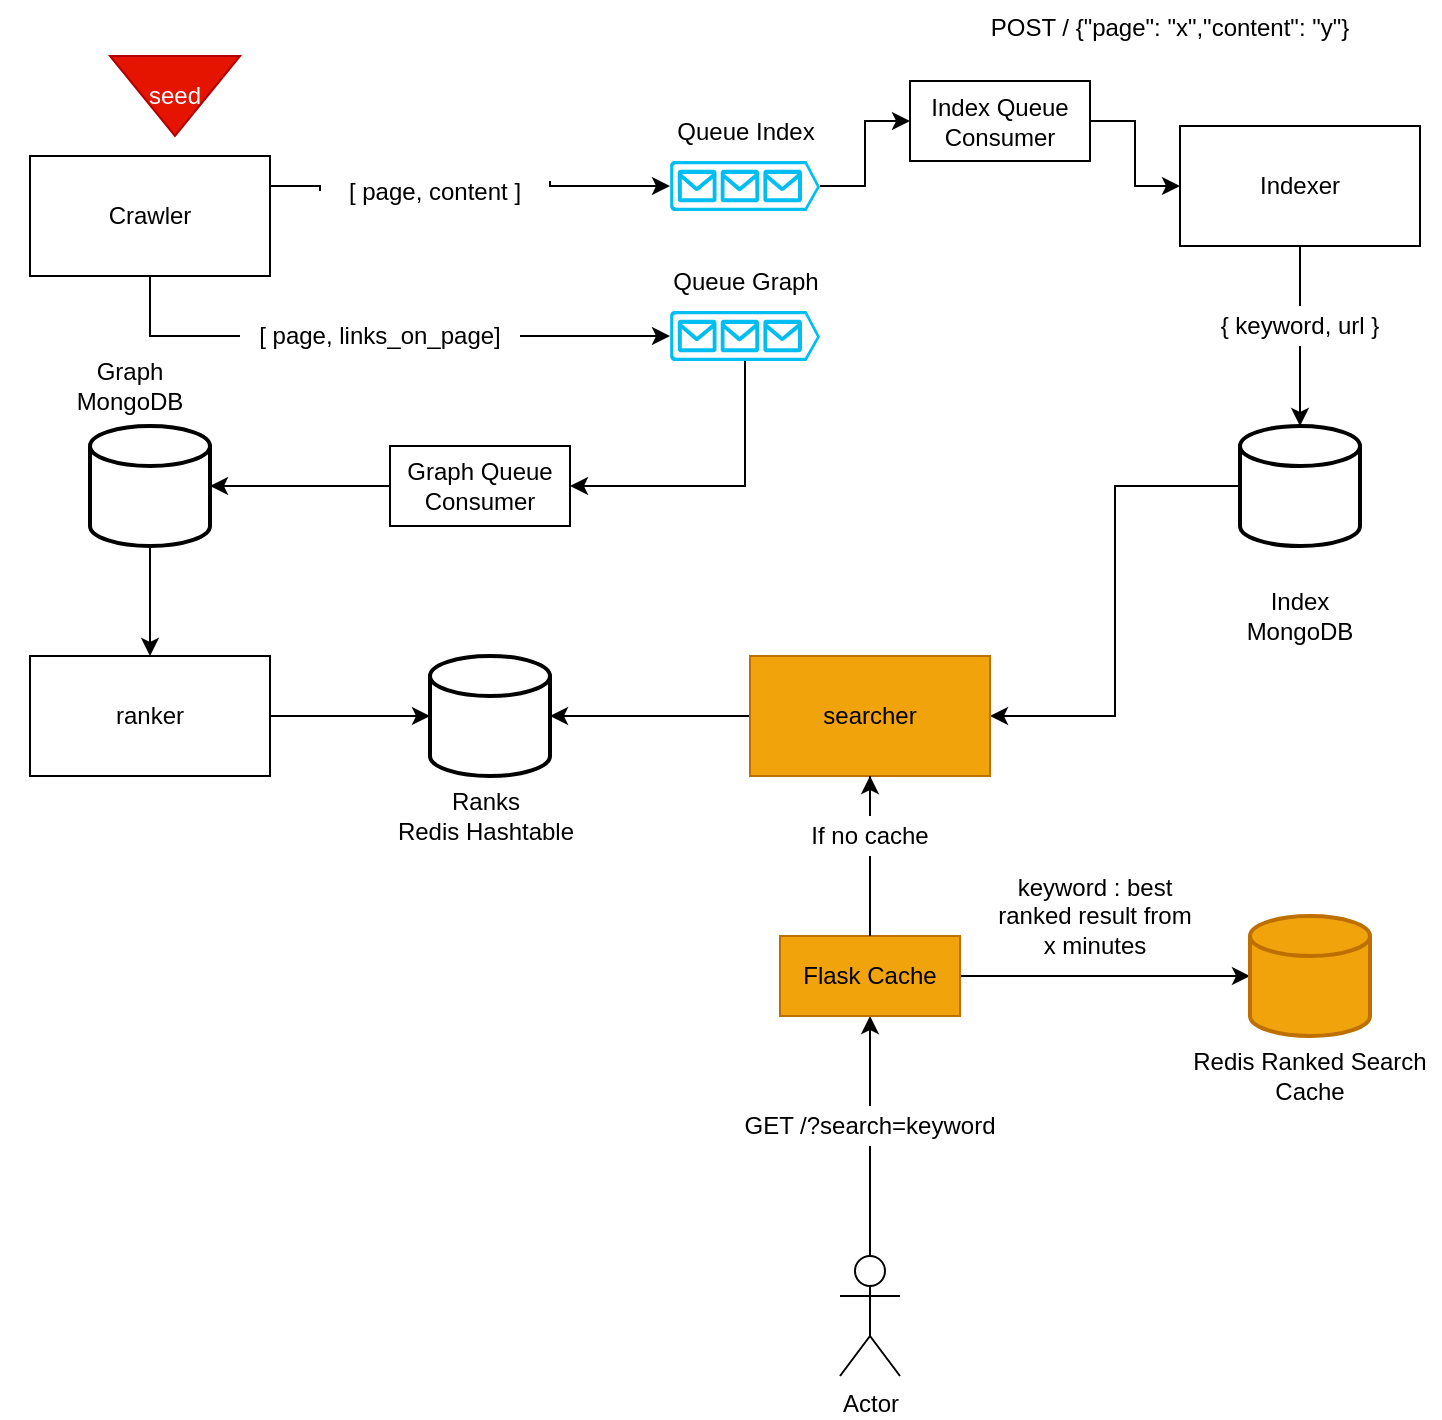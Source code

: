 <mxfile>
    <diagram id="Jl-_jQ0kGxpeFKTexMm_" name="Página-1">
        <mxGraphModel dx="690" dy="372" grid="1" gridSize="10" guides="1" tooltips="1" connect="1" arrows="1" fold="1" page="1" pageScale="1" pageWidth="827" pageHeight="1169" math="0" shadow="0">
            <root>
                <mxCell id="0"/>
                <mxCell id="1" parent="0"/>
                <mxCell id="45" style="edgeStyle=orthogonalEdgeStyle;rounded=0;orthogonalLoop=1;jettySize=auto;html=1;exitX=1;exitY=0.25;exitDx=0;exitDy=0;entryX=0;entryY=0.5;entryDx=0;entryDy=0;entryPerimeter=0;startArrow=none;" parent="1" source="8" target="3" edge="1">
                    <mxGeometry relative="1" as="geometry">
                        <Array as="points">
                            <mxPoint x="360" y="115"/>
                            <mxPoint x="420" y="115"/>
                        </Array>
                    </mxGeometry>
                </mxCell>
                <mxCell id="2" value="Crawler" style="rounded=0;whiteSpace=wrap;html=1;" parent="1" vertex="1">
                    <mxGeometry x="100" y="100" width="120" height="60" as="geometry"/>
                </mxCell>
                <mxCell id="97" style="edgeStyle=orthogonalEdgeStyle;rounded=0;orthogonalLoop=1;jettySize=auto;html=1;entryX=0;entryY=0.5;entryDx=0;entryDy=0;" parent="1" source="3" target="65" edge="1">
                    <mxGeometry relative="1" as="geometry"/>
                </mxCell>
                <mxCell id="3" value="" style="verticalLabelPosition=bottom;html=1;verticalAlign=top;align=center;strokeColor=none;fillColor=#00BEF2;shape=mxgraph.azure.queue_generic;pointerEvents=1;" parent="1" vertex="1">
                    <mxGeometry x="420" y="102.5" width="75" height="25" as="geometry"/>
                </mxCell>
                <mxCell id="63" style="edgeStyle=orthogonalEdgeStyle;rounded=0;orthogonalLoop=1;jettySize=auto;html=1;entryX=0.5;entryY=0;entryDx=0;entryDy=0;startArrow=none;startFill=0;strokeWidth=1;" parent="1" source="4" target="25" edge="1">
                    <mxGeometry relative="1" as="geometry"/>
                </mxCell>
                <mxCell id="4" value="" style="strokeWidth=2;html=1;shape=mxgraph.flowchart.database;whiteSpace=wrap;" parent="1" vertex="1">
                    <mxGeometry x="130" y="235" width="60" height="60" as="geometry"/>
                </mxCell>
                <mxCell id="7" value="Queue Index" style="text;html=1;strokeColor=none;fillColor=none;align=center;verticalAlign=middle;whiteSpace=wrap;rounded=0;" parent="1" vertex="1">
                    <mxGeometry x="392.5" y="72.5" width="130" height="30" as="geometry"/>
                </mxCell>
                <mxCell id="9" value="Graph&lt;br&gt;MongoDB" style="text;html=1;strokeColor=none;fillColor=none;align=center;verticalAlign=middle;whiteSpace=wrap;rounded=0;" parent="1" vertex="1">
                    <mxGeometry x="85" y="195" width="130" height="40" as="geometry"/>
                </mxCell>
                <mxCell id="24" style="edgeStyle=orthogonalEdgeStyle;rounded=0;orthogonalLoop=1;jettySize=auto;html=1;entryX=0.5;entryY=0;entryDx=0;entryDy=0;entryPerimeter=0;startArrow=none;" parent="1" source="23" target="21" edge="1">
                    <mxGeometry relative="1" as="geometry"/>
                </mxCell>
                <mxCell id="12" value="Indexer" style="rounded=0;whiteSpace=wrap;html=1;" parent="1" vertex="1">
                    <mxGeometry x="675" y="85" width="120" height="60" as="geometry"/>
                </mxCell>
                <mxCell id="60" style="edgeStyle=orthogonalEdgeStyle;rounded=0;orthogonalLoop=1;jettySize=auto;html=1;exitX=0;exitY=0.5;exitDx=0;exitDy=0;exitPerimeter=0;entryX=1;entryY=0.5;entryDx=0;entryDy=0;startArrow=none;startFill=0;strokeWidth=1;" parent="1" source="21" target="39" edge="1">
                    <mxGeometry relative="1" as="geometry">
                        <mxPoint x="610" y="320" as="targetPoint"/>
                    </mxGeometry>
                </mxCell>
                <mxCell id="21" value="" style="strokeWidth=2;html=1;shape=mxgraph.flowchart.database;whiteSpace=wrap;" parent="1" vertex="1">
                    <mxGeometry x="705" y="235" width="60" height="60" as="geometry"/>
                </mxCell>
                <mxCell id="22" value="Index&lt;br&gt;MongoDB" style="text;html=1;strokeColor=none;fillColor=none;align=center;verticalAlign=middle;whiteSpace=wrap;rounded=0;" parent="1" vertex="1">
                    <mxGeometry x="670" y="310" width="130" height="40" as="geometry"/>
                </mxCell>
                <mxCell id="57" style="edgeStyle=orthogonalEdgeStyle;rounded=0;orthogonalLoop=1;jettySize=auto;html=1;startArrow=none;startFill=0;strokeWidth=1;entryX=0;entryY=0.5;entryDx=0;entryDy=0;entryPerimeter=0;" parent="1" source="25" edge="1" target="55">
                    <mxGeometry relative="1" as="geometry">
                        <mxPoint x="320" y="370" as="targetPoint"/>
                    </mxGeometry>
                </mxCell>
                <mxCell id="25" value="ranker" style="rounded=0;whiteSpace=wrap;html=1;" parent="1" vertex="1">
                    <mxGeometry x="100" y="350" width="120" height="60" as="geometry"/>
                </mxCell>
                <mxCell id="53" style="edgeStyle=orthogonalEdgeStyle;rounded=0;orthogonalLoop=1;jettySize=auto;html=1;exitX=0;exitY=0.5;exitDx=0;exitDy=0;entryX=1;entryY=0.5;entryDx=0;entryDy=0;entryPerimeter=0;startArrow=none;startFill=0;strokeWidth=1;" parent="1" source="71" target="4" edge="1">
                    <mxGeometry relative="1" as="geometry">
                        <Array as="points"/>
                    </mxGeometry>
                </mxCell>
                <mxCell id="33" value="Queue Graph" style="text;html=1;strokeColor=none;fillColor=none;align=center;verticalAlign=middle;whiteSpace=wrap;rounded=0;" parent="1" vertex="1">
                    <mxGeometry x="392.5" y="145" width="130" height="35" as="geometry"/>
                </mxCell>
                <mxCell id="106" style="edgeStyle=orthogonalEdgeStyle;rounded=0;orthogonalLoop=1;jettySize=auto;html=1;entryX=1;entryY=0.5;entryDx=0;entryDy=0;entryPerimeter=0;" edge="1" parent="1" source="39" target="55">
                    <mxGeometry relative="1" as="geometry"/>
                </mxCell>
                <mxCell id="39" value="searcher" style="rounded=0;whiteSpace=wrap;html=1;fillColor=#f0a30a;strokeColor=#BD7000;fontColor=#000000;" parent="1" vertex="1">
                    <mxGeometry x="460" y="350" width="120" height="60" as="geometry"/>
                </mxCell>
                <mxCell id="43" value="seed" style="triangle;whiteSpace=wrap;html=1;direction=south;fillColor=#e51400;strokeColor=#B20000;fontColor=#ffffff;" parent="1" vertex="1">
                    <mxGeometry x="140" y="50" width="65" height="40" as="geometry"/>
                </mxCell>
                <mxCell id="87" style="edgeStyle=orthogonalEdgeStyle;rounded=0;orthogonalLoop=1;jettySize=auto;html=1;startArrow=none;" parent="1" source="98" target="73" edge="1">
                    <mxGeometry relative="1" as="geometry"/>
                </mxCell>
                <mxCell id="50" value="Actor" style="shape=umlActor;verticalLabelPosition=bottom;verticalAlign=top;html=1;outlineConnect=0;" parent="1" vertex="1">
                    <mxGeometry x="505" y="650" width="30" height="60" as="geometry"/>
                </mxCell>
                <mxCell id="55" value="" style="strokeWidth=2;html=1;shape=mxgraph.flowchart.database;whiteSpace=wrap;" parent="1" vertex="1">
                    <mxGeometry x="300" y="350" width="60" height="60" as="geometry"/>
                </mxCell>
                <mxCell id="56" value="Ranks&lt;br&gt;Redis Hashtable" style="text;html=1;strokeColor=none;fillColor=none;align=center;verticalAlign=middle;whiteSpace=wrap;rounded=0;" parent="1" vertex="1">
                    <mxGeometry x="262.5" y="410" width="130" height="40" as="geometry"/>
                </mxCell>
                <mxCell id="69" style="edgeStyle=orthogonalEdgeStyle;rounded=0;orthogonalLoop=1;jettySize=auto;html=1;entryX=0;entryY=0.5;entryDx=0;entryDy=0;" parent="1" source="65" target="12" edge="1">
                    <mxGeometry relative="1" as="geometry"/>
                </mxCell>
                <mxCell id="65" value="Index Queue Consumer" style="rounded=0;whiteSpace=wrap;html=1;" parent="1" vertex="1">
                    <mxGeometry x="540" y="62.5" width="90" height="40" as="geometry"/>
                </mxCell>
                <mxCell id="68" value="POST / {&quot;page&quot;: &quot;x&quot;,&quot;content&quot;: &quot;y&quot;}" style="text;html=1;strokeColor=none;fillColor=none;align=center;verticalAlign=middle;whiteSpace=wrap;rounded=0;" parent="1" vertex="1">
                    <mxGeometry x="570" y="22.5" width="200" height="27.5" as="geometry"/>
                </mxCell>
                <mxCell id="71" value="Graph Queue Consumer" style="rounded=0;whiteSpace=wrap;html=1;" parent="1" vertex="1">
                    <mxGeometry x="280" y="245" width="90" height="40" as="geometry"/>
                </mxCell>
                <mxCell id="76" style="edgeStyle=orthogonalEdgeStyle;rounded=0;orthogonalLoop=1;jettySize=auto;html=1;entryX=0;entryY=0.5;entryDx=0;entryDy=0;entryPerimeter=0;exitX=0.944;exitY=0.5;exitDx=0;exitDy=0;exitPerimeter=0;" parent="1" source="73" target="74" edge="1">
                    <mxGeometry relative="1" as="geometry">
                        <mxPoint x="560" y="500" as="sourcePoint"/>
                    </mxGeometry>
                </mxCell>
                <mxCell id="84" style="edgeStyle=orthogonalEdgeStyle;rounded=0;orthogonalLoop=1;jettySize=auto;html=1;entryX=0.5;entryY=1;entryDx=0;entryDy=0;startArrow=none;" parent="1" source="82" target="39" edge="1">
                    <mxGeometry relative="1" as="geometry"/>
                </mxCell>
                <mxCell id="73" value="Flask Cache" style="rounded=0;whiteSpace=wrap;html=1;fillColor=#f0a30a;strokeColor=#BD7000;fontColor=#000000;" parent="1" vertex="1">
                    <mxGeometry x="475" y="490" width="90" height="40" as="geometry"/>
                </mxCell>
                <mxCell id="74" value="" style="strokeWidth=2;html=1;shape=mxgraph.flowchart.database;whiteSpace=wrap;fillColor=#f0a30a;strokeColor=#BD7000;fontColor=#000000;" parent="1" vertex="1">
                    <mxGeometry x="710" y="480" width="60" height="60" as="geometry"/>
                </mxCell>
                <mxCell id="75" value="Redis Ranked Search Cache" style="text;html=1;strokeColor=none;fillColor=none;align=center;verticalAlign=middle;whiteSpace=wrap;rounded=0;" parent="1" vertex="1">
                    <mxGeometry x="675" y="540" width="130" height="40" as="geometry"/>
                </mxCell>
                <mxCell id="77" value="keyword : best ranked result from x minutes" style="text;html=1;strokeColor=none;fillColor=none;align=center;verticalAlign=middle;whiteSpace=wrap;rounded=0;" parent="1" vertex="1">
                    <mxGeometry x="580" y="460" width="105" height="40" as="geometry"/>
                </mxCell>
                <mxCell id="82" value="If no cache" style="text;html=1;strokeColor=none;fillColor=none;align=center;verticalAlign=middle;whiteSpace=wrap;rounded=0;" parent="1" vertex="1">
                    <mxGeometry x="470" y="430" width="100" height="20" as="geometry"/>
                </mxCell>
                <mxCell id="86" value="" style="edgeStyle=orthogonalEdgeStyle;rounded=0;orthogonalLoop=1;jettySize=auto;html=1;entryX=0.5;entryY=1;entryDx=0;entryDy=0;endArrow=none;" parent="1" source="73" target="82" edge="1">
                    <mxGeometry relative="1" as="geometry">
                        <mxPoint x="520" y="490" as="sourcePoint"/>
                        <mxPoint x="520" y="400" as="targetPoint"/>
                    </mxGeometry>
                </mxCell>
                <mxCell id="94" style="edgeStyle=orthogonalEdgeStyle;rounded=0;orthogonalLoop=1;jettySize=auto;html=1;exitX=0.5;exitY=1;exitDx=0;exitDy=0;exitPerimeter=0;entryX=1;entryY=0.5;entryDx=0;entryDy=0;" parent="1" source="91" target="71" edge="1">
                    <mxGeometry relative="1" as="geometry"/>
                </mxCell>
                <mxCell id="91" value="" style="verticalLabelPosition=bottom;html=1;verticalAlign=top;align=center;strokeColor=none;fillColor=#00BEF2;shape=mxgraph.azure.queue_generic;pointerEvents=1;" parent="1" vertex="1">
                    <mxGeometry x="420" y="177.5" width="75" height="25" as="geometry"/>
                </mxCell>
                <mxCell id="98" value="GET /?search=keyword" style="text;html=1;strokeColor=none;fillColor=none;align=center;verticalAlign=middle;whiteSpace=wrap;rounded=0;" vertex="1" parent="1">
                    <mxGeometry x="445" y="575" width="150" height="20" as="geometry"/>
                </mxCell>
                <mxCell id="104" value="" style="edgeStyle=orthogonalEdgeStyle;rounded=0;orthogonalLoop=1;jettySize=auto;html=1;endArrow=none;" edge="1" parent="1" source="50" target="98">
                    <mxGeometry relative="1" as="geometry">
                        <mxPoint x="520" y="650" as="sourcePoint"/>
                        <mxPoint x="520" y="530.0" as="targetPoint"/>
                    </mxGeometry>
                </mxCell>
                <mxCell id="105" style="edgeStyle=orthogonalEdgeStyle;rounded=0;orthogonalLoop=1;jettySize=auto;html=1;exitX=0.5;exitY=1;exitDx=0;exitDy=0;" edge="1" parent="1" source="98" target="98">
                    <mxGeometry relative="1" as="geometry"/>
                </mxCell>
                <mxCell id="23" value="{ keyword, url }" style="text;html=1;strokeColor=none;fillColor=none;align=center;verticalAlign=middle;whiteSpace=wrap;rounded=0;" parent="1" vertex="1">
                    <mxGeometry x="685" y="175" width="100" height="20" as="geometry"/>
                </mxCell>
                <mxCell id="110" value="" style="edgeStyle=orthogonalEdgeStyle;rounded=0;orthogonalLoop=1;jettySize=auto;html=1;entryX=0.5;entryY=0;entryDx=0;entryDy=0;entryPerimeter=0;endArrow=none;" edge="1" parent="1" source="12" target="23">
                    <mxGeometry relative="1" as="geometry">
                        <mxPoint x="735" y="142.5" as="sourcePoint"/>
                        <mxPoint x="735" y="250" as="targetPoint"/>
                    </mxGeometry>
                </mxCell>
                <mxCell id="113" style="edgeStyle=orthogonalEdgeStyle;rounded=0;orthogonalLoop=1;jettySize=auto;html=1;entryX=0;entryY=0.5;entryDx=0;entryDy=0;entryPerimeter=0;" edge="1" parent="1" source="19" target="91">
                    <mxGeometry relative="1" as="geometry"/>
                </mxCell>
                <mxCell id="19" value="[ page, links_on_page]" style="text;html=1;strokeColor=none;fillColor=none;align=center;verticalAlign=middle;whiteSpace=wrap;rounded=0;" parent="1" vertex="1">
                    <mxGeometry x="205" y="180" width="140" height="20" as="geometry"/>
                </mxCell>
                <mxCell id="111" value="" style="edgeStyle=orthogonalEdgeStyle;rounded=0;orthogonalLoop=1;jettySize=auto;html=1;exitX=0.5;exitY=1;exitDx=0;exitDy=0;entryX=0;entryY=0.5;entryDx=0;entryDy=0;entryPerimeter=0;endArrow=none;" edge="1" parent="1" source="2" target="19">
                    <mxGeometry relative="1" as="geometry">
                        <Array as="points"/>
                        <mxPoint x="232.5" y="145" as="sourcePoint"/>
                        <mxPoint x="420" y="187.5" as="targetPoint"/>
                    </mxGeometry>
                </mxCell>
                <mxCell id="8" value="[ page, content ]" style="text;html=1;strokeColor=none;fillColor=none;align=center;verticalAlign=middle;whiteSpace=wrap;rounded=0;" parent="1" vertex="1">
                    <mxGeometry x="245" y="107.5" width="115" height="20" as="geometry"/>
                </mxCell>
                <mxCell id="114" value="" style="edgeStyle=orthogonalEdgeStyle;rounded=0;orthogonalLoop=1;jettySize=auto;html=1;exitX=1;exitY=0.25;exitDx=0;exitDy=0;entryX=0;entryY=0.5;entryDx=0;entryDy=0;entryPerimeter=0;endArrow=none;" edge="1" parent="1" source="2" target="8">
                    <mxGeometry relative="1" as="geometry">
                        <Array as="points"/>
                        <mxPoint x="220" y="115" as="sourcePoint"/>
                        <mxPoint x="420" y="70" as="targetPoint"/>
                    </mxGeometry>
                </mxCell>
            </root>
        </mxGraphModel>
    </diagram>
</mxfile>